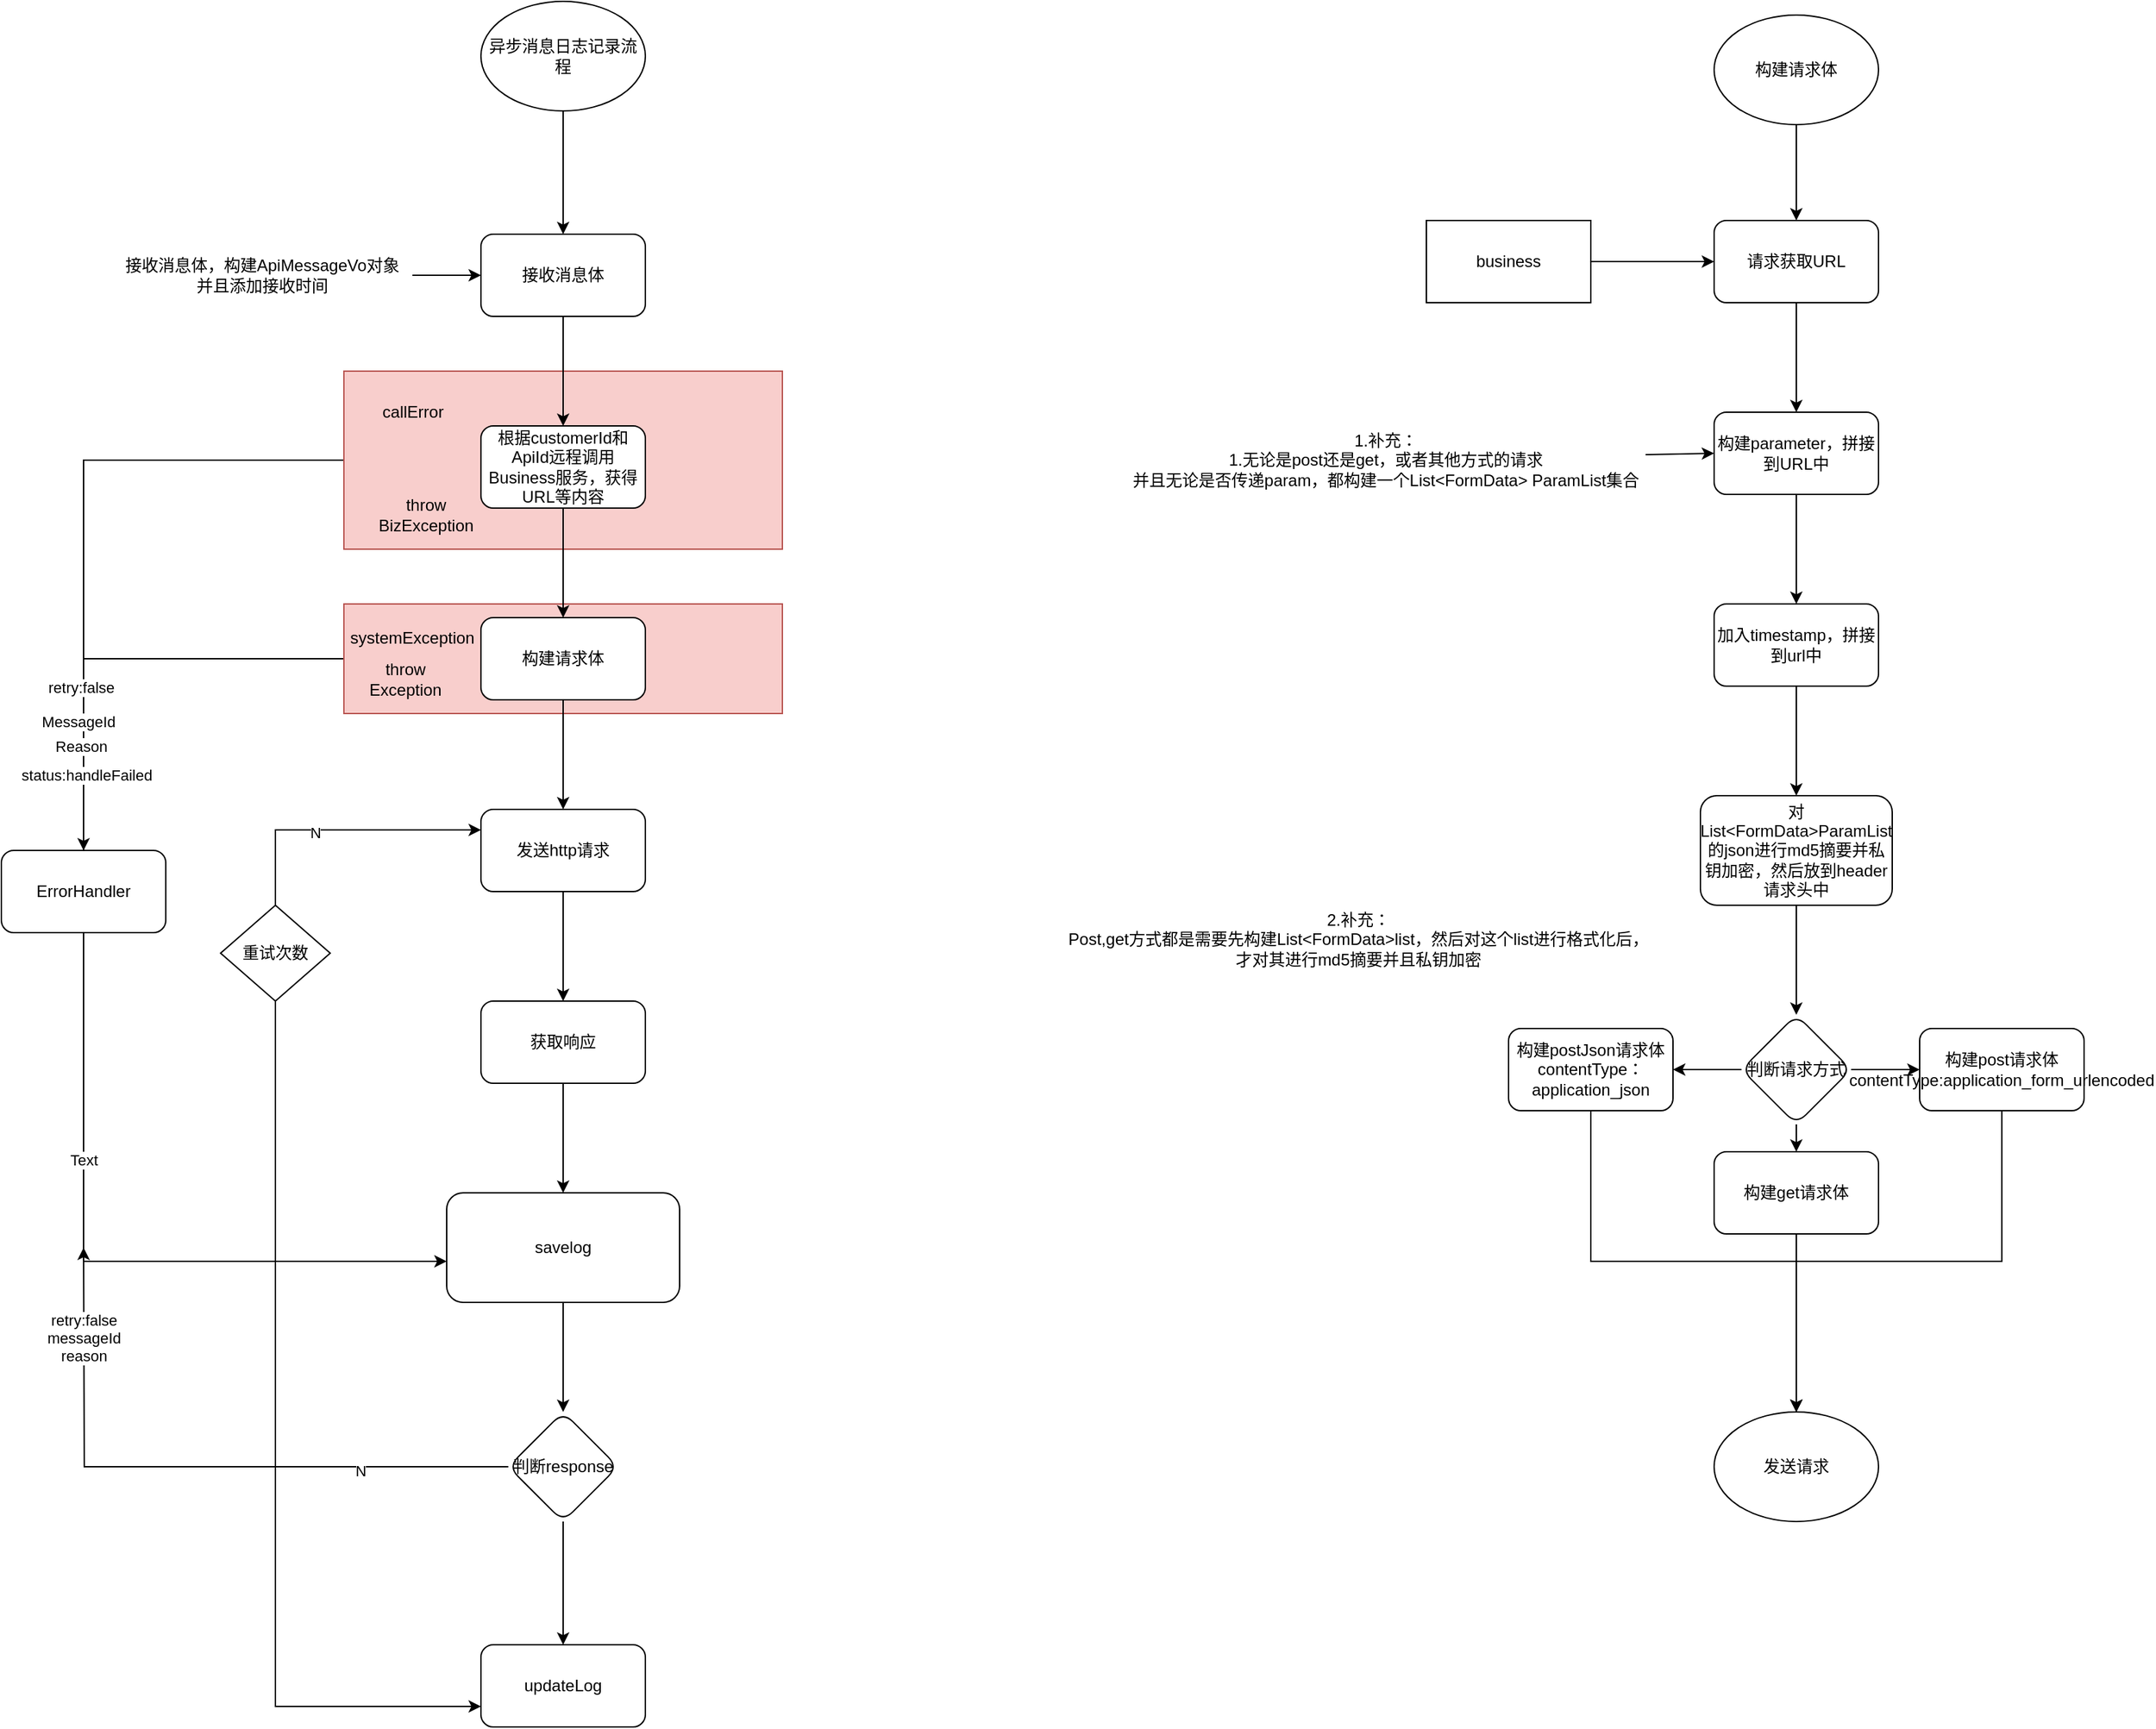 <mxfile version="19.0.1" type="github">
  <diagram id="rDEdlZcT5-OEi_sLN8wZ" name="Page-1">
    <mxGraphModel dx="3327" dy="895" grid="1" gridSize="10" guides="1" tooltips="1" connect="1" arrows="1" fold="1" page="1" pageScale="1" pageWidth="827" pageHeight="1169" math="0" shadow="0">
      <root>
        <mxCell id="0" />
        <mxCell id="1" parent="0" />
        <mxCell id="czyABVOPqD96QbsptzQa-30" style="edgeStyle=orthogonalEdgeStyle;rounded=0;orthogonalLoop=1;jettySize=auto;html=1;" edge="1" parent="1" source="czyABVOPqD96QbsptzQa-26">
          <mxGeometry relative="1" as="geometry">
            <mxPoint x="-860" y="650" as="targetPoint" />
            <Array as="points">
              <mxPoint x="-860" y="510" />
              <mxPoint x="-860" y="560" />
            </Array>
          </mxGeometry>
        </mxCell>
        <mxCell id="czyABVOPqD96QbsptzQa-26" value="" style="rounded=0;whiteSpace=wrap;html=1;fillColor=#f8cecc;strokeColor=#b85450;" vertex="1" parent="1">
          <mxGeometry x="-670" y="470" width="320" height="80" as="geometry" />
        </mxCell>
        <mxCell id="czyABVOPqD96QbsptzQa-19" style="edgeStyle=orthogonalEdgeStyle;rounded=0;orthogonalLoop=1;jettySize=auto;html=1;" edge="1" parent="1" source="czyABVOPqD96QbsptzQa-16" target="czyABVOPqD96QbsptzQa-11">
          <mxGeometry relative="1" as="geometry">
            <mxPoint x="-740" y="950" as="targetPoint" />
            <Array as="points">
              <mxPoint x="-860" y="365" />
              <mxPoint x="-860" y="950" />
            </Array>
          </mxGeometry>
        </mxCell>
        <mxCell id="czyABVOPqD96QbsptzQa-20" value="retry:false&lt;br&gt;" style="edgeLabel;html=1;align=center;verticalAlign=middle;resizable=0;points=[];" vertex="1" connectable="0" parent="czyABVOPqD96QbsptzQa-19">
          <mxGeometry x="-0.303" y="-2" relative="1" as="geometry">
            <mxPoint y="-7" as="offset" />
          </mxGeometry>
        </mxCell>
        <mxCell id="czyABVOPqD96QbsptzQa-23" value="MessageId" style="edgeLabel;html=1;align=center;verticalAlign=middle;resizable=0;points=[];" vertex="1" connectable="0" parent="czyABVOPqD96QbsptzQa-19">
          <mxGeometry x="-0.267" y="-4" relative="1" as="geometry">
            <mxPoint as="offset" />
          </mxGeometry>
        </mxCell>
        <mxCell id="czyABVOPqD96QbsptzQa-24" value="Reason" style="edgeLabel;html=1;align=center;verticalAlign=middle;resizable=0;points=[];" vertex="1" connectable="0" parent="czyABVOPqD96QbsptzQa-19">
          <mxGeometry x="-0.234" y="-2" relative="1" as="geometry">
            <mxPoint as="offset" />
          </mxGeometry>
        </mxCell>
        <mxCell id="czyABVOPqD96QbsptzQa-32" value="status:handleFailed" style="edgeLabel;html=1;align=center;verticalAlign=middle;resizable=0;points=[];" vertex="1" connectable="0" parent="czyABVOPqD96QbsptzQa-19">
          <mxGeometry x="-0.192" y="2" relative="1" as="geometry">
            <mxPoint as="offset" />
          </mxGeometry>
        </mxCell>
        <mxCell id="czyABVOPqD96QbsptzQa-42" value="Text" style="edgeLabel;html=1;align=center;verticalAlign=middle;resizable=0;points=[];" vertex="1" connectable="0" parent="czyABVOPqD96QbsptzQa-19">
          <mxGeometry x="0.345" relative="1" as="geometry">
            <mxPoint y="1" as="offset" />
          </mxGeometry>
        </mxCell>
        <mxCell id="czyABVOPqD96QbsptzQa-16" value="" style="rounded=0;whiteSpace=wrap;html=1;fillColor=#f8cecc;strokeColor=#b85450;" vertex="1" parent="1">
          <mxGeometry x="-670" y="300" width="320" height="130" as="geometry" />
        </mxCell>
        <mxCell id="kOnKvZsdh1ig8PPVlihp-6" value="" style="edgeStyle=orthogonalEdgeStyle;rounded=0;orthogonalLoop=1;jettySize=auto;html=1;" parent="1" source="kOnKvZsdh1ig8PPVlihp-1" target="kOnKvZsdh1ig8PPVlihp-3" edge="1">
          <mxGeometry relative="1" as="geometry" />
        </mxCell>
        <mxCell id="kOnKvZsdh1ig8PPVlihp-1" value="构建请求体" style="ellipse;whiteSpace=wrap;html=1;" parent="1" vertex="1">
          <mxGeometry x="330" y="40" width="120" height="80" as="geometry" />
        </mxCell>
        <mxCell id="kOnKvZsdh1ig8PPVlihp-5" value="" style="rounded=0;orthogonalLoop=1;jettySize=auto;html=1;endArrow=none;endFill=0;startArrow=classic;startFill=1;" parent="1" source="kOnKvZsdh1ig8PPVlihp-3" target="kOnKvZsdh1ig8PPVlihp-4" edge="1">
          <mxGeometry relative="1" as="geometry" />
        </mxCell>
        <mxCell id="kOnKvZsdh1ig8PPVlihp-8" value="" style="edgeStyle=orthogonalEdgeStyle;rounded=0;orthogonalLoop=1;jettySize=auto;html=1;" parent="1" source="kOnKvZsdh1ig8PPVlihp-3" target="kOnKvZsdh1ig8PPVlihp-7" edge="1">
          <mxGeometry relative="1" as="geometry" />
        </mxCell>
        <mxCell id="kOnKvZsdh1ig8PPVlihp-3" value="请求获取URL" style="rounded=1;whiteSpace=wrap;html=1;" parent="1" vertex="1">
          <mxGeometry x="330" y="190" width="120" height="60" as="geometry" />
        </mxCell>
        <mxCell id="kOnKvZsdh1ig8PPVlihp-4" value="business" style="rounded=0;whiteSpace=wrap;html=1;" parent="1" vertex="1">
          <mxGeometry x="120" y="190" width="120" height="60" as="geometry" />
        </mxCell>
        <mxCell id="kOnKvZsdh1ig8PPVlihp-10" value="" style="edgeStyle=orthogonalEdgeStyle;rounded=0;orthogonalLoop=1;jettySize=auto;html=1;" parent="1" source="kOnKvZsdh1ig8PPVlihp-7" target="kOnKvZsdh1ig8PPVlihp-9" edge="1">
          <mxGeometry relative="1" as="geometry" />
        </mxCell>
        <mxCell id="kOnKvZsdh1ig8PPVlihp-7" value="构建parameter，拼接到URL中" style="whiteSpace=wrap;html=1;rounded=1;" parent="1" vertex="1">
          <mxGeometry x="330" y="330" width="120" height="60" as="geometry" />
        </mxCell>
        <mxCell id="kOnKvZsdh1ig8PPVlihp-13" value="" style="edgeStyle=orthogonalEdgeStyle;rounded=0;orthogonalLoop=1;jettySize=auto;html=1;" parent="1" source="kOnKvZsdh1ig8PPVlihp-9" target="kOnKvZsdh1ig8PPVlihp-12" edge="1">
          <mxGeometry relative="1" as="geometry" />
        </mxCell>
        <mxCell id="kOnKvZsdh1ig8PPVlihp-9" value="加入timestamp，拼接到url中" style="whiteSpace=wrap;html=1;rounded=1;" parent="1" vertex="1">
          <mxGeometry x="330" y="470" width="120" height="60" as="geometry" />
        </mxCell>
        <mxCell id="kOnKvZsdh1ig8PPVlihp-27" style="edgeStyle=none;rounded=0;orthogonalLoop=1;jettySize=auto;html=1;entryX=0;entryY=0.5;entryDx=0;entryDy=0;startArrow=none;startFill=0;endArrow=classic;endFill=1;" parent="1" source="kOnKvZsdh1ig8PPVlihp-11" target="kOnKvZsdh1ig8PPVlihp-7" edge="1">
          <mxGeometry relative="1" as="geometry" />
        </mxCell>
        <mxCell id="kOnKvZsdh1ig8PPVlihp-11" value="1.补充：&lt;br&gt;1.无论是post还是get，或者其他方式的请求&lt;br&gt;并且无论是否传递param，都构建一个List&amp;lt;FormData&amp;gt; ParamList集合" style="text;html=1;align=center;verticalAlign=middle;resizable=0;points=[];autosize=1;strokeColor=none;fillColor=none;" parent="1" vertex="1">
          <mxGeometry x="-100" y="340" width="380" height="50" as="geometry" />
        </mxCell>
        <mxCell id="kOnKvZsdh1ig8PPVlihp-15" value="" style="edgeStyle=orthogonalEdgeStyle;rounded=0;orthogonalLoop=1;jettySize=auto;html=1;" parent="1" source="kOnKvZsdh1ig8PPVlihp-12" target="kOnKvZsdh1ig8PPVlihp-14" edge="1">
          <mxGeometry relative="1" as="geometry" />
        </mxCell>
        <mxCell id="kOnKvZsdh1ig8PPVlihp-12" value="对List&amp;lt;FormData&amp;gt;&lt;span style=&quot;&quot;&gt;ParamList的json进行md5摘要并私钥加密，然后放到header请求头中&lt;/span&gt;" style="whiteSpace=wrap;html=1;rounded=1;" parent="1" vertex="1">
          <mxGeometry x="320" y="610" width="140" height="80" as="geometry" />
        </mxCell>
        <mxCell id="kOnKvZsdh1ig8PPVlihp-17" value="" style="edgeStyle=none;rounded=0;orthogonalLoop=1;jettySize=auto;html=1;startArrow=none;startFill=0;endArrow=classic;endFill=1;" parent="1" source="kOnKvZsdh1ig8PPVlihp-14" target="kOnKvZsdh1ig8PPVlihp-16" edge="1">
          <mxGeometry relative="1" as="geometry" />
        </mxCell>
        <mxCell id="kOnKvZsdh1ig8PPVlihp-19" value="" style="edgeStyle=none;rounded=0;orthogonalLoop=1;jettySize=auto;html=1;startArrow=none;startFill=0;endArrow=classic;endFill=1;" parent="1" source="kOnKvZsdh1ig8PPVlihp-14" target="kOnKvZsdh1ig8PPVlihp-18" edge="1">
          <mxGeometry relative="1" as="geometry" />
        </mxCell>
        <mxCell id="kOnKvZsdh1ig8PPVlihp-26" style="edgeStyle=none;rounded=0;orthogonalLoop=1;jettySize=auto;html=1;exitX=1;exitY=0.5;exitDx=0;exitDy=0;startArrow=none;startFill=0;endArrow=classic;endFill=1;" parent="1" source="kOnKvZsdh1ig8PPVlihp-14" target="kOnKvZsdh1ig8PPVlihp-20" edge="1">
          <mxGeometry relative="1" as="geometry" />
        </mxCell>
        <mxCell id="kOnKvZsdh1ig8PPVlihp-14" value="判断请求方式" style="rhombus;whiteSpace=wrap;html=1;rounded=1;" parent="1" vertex="1">
          <mxGeometry x="350" y="770" width="80" height="80" as="geometry" />
        </mxCell>
        <mxCell id="kOnKvZsdh1ig8PPVlihp-35" style="edgeStyle=elbowEdgeStyle;rounded=0;orthogonalLoop=1;jettySize=auto;html=1;startArrow=none;startFill=0;endArrow=classic;endFill=1;elbow=vertical;" parent="1" source="kOnKvZsdh1ig8PPVlihp-16" target="kOnKvZsdh1ig8PPVlihp-31" edge="1">
          <mxGeometry relative="1" as="geometry" />
        </mxCell>
        <mxCell id="kOnKvZsdh1ig8PPVlihp-16" value="构建postJson请求体&lt;br&gt;contentType：application_json" style="whiteSpace=wrap;html=1;rounded=1;" parent="1" vertex="1">
          <mxGeometry x="180" y="780" width="120" height="60" as="geometry" />
        </mxCell>
        <mxCell id="kOnKvZsdh1ig8PPVlihp-36" style="edgeStyle=elbowEdgeStyle;rounded=0;orthogonalLoop=1;jettySize=auto;elbow=vertical;html=1;startArrow=none;startFill=0;endArrow=classic;endFill=1;" parent="1" source="kOnKvZsdh1ig8PPVlihp-18" target="kOnKvZsdh1ig8PPVlihp-31" edge="1">
          <mxGeometry relative="1" as="geometry" />
        </mxCell>
        <mxCell id="kOnKvZsdh1ig8PPVlihp-18" value="构建get请求体" style="whiteSpace=wrap;html=1;rounded=1;" parent="1" vertex="1">
          <mxGeometry x="330" y="870" width="120" height="60" as="geometry" />
        </mxCell>
        <mxCell id="kOnKvZsdh1ig8PPVlihp-37" style="edgeStyle=elbowEdgeStyle;rounded=0;orthogonalLoop=1;jettySize=auto;elbow=vertical;html=1;startArrow=none;startFill=0;endArrow=classic;endFill=1;" parent="1" source="kOnKvZsdh1ig8PPVlihp-20" edge="1">
          <mxGeometry relative="1" as="geometry">
            <mxPoint x="390" y="1060" as="targetPoint" />
          </mxGeometry>
        </mxCell>
        <mxCell id="kOnKvZsdh1ig8PPVlihp-20" value="构建post请求体&lt;br&gt;contentType:application_form_urlencoded" style="whiteSpace=wrap;html=1;rounded=1;" parent="1" vertex="1">
          <mxGeometry x="480" y="780" width="120" height="60" as="geometry" />
        </mxCell>
        <mxCell id="kOnKvZsdh1ig8PPVlihp-31" value="发送请求" style="ellipse;whiteSpace=wrap;html=1;" parent="1" vertex="1">
          <mxGeometry x="330" y="1060" width="120" height="80" as="geometry" />
        </mxCell>
        <mxCell id="czyABVOPqD96QbsptzQa-1" value="2.补充：&lt;br&gt;Post,get方式都是需要先构建List&amp;lt;FormData&amp;gt;list，然后对这个list进行格式化后，&lt;br&gt;才对其进行md5摘要并且私钥加密" style="text;html=1;align=center;verticalAlign=middle;resizable=0;points=[];autosize=1;strokeColor=none;fillColor=none;" vertex="1" parent="1">
          <mxGeometry x="-150" y="690" width="440" height="50" as="geometry" />
        </mxCell>
        <mxCell id="czyABVOPqD96QbsptzQa-4" value="" style="edgeStyle=orthogonalEdgeStyle;rounded=0;orthogonalLoop=1;jettySize=auto;html=1;" edge="1" parent="1" source="czyABVOPqD96QbsptzQa-2" target="czyABVOPqD96QbsptzQa-3">
          <mxGeometry relative="1" as="geometry" />
        </mxCell>
        <mxCell id="czyABVOPqD96QbsptzQa-2" value="异步消息日志记录流程" style="ellipse;whiteSpace=wrap;html=1;" vertex="1" parent="1">
          <mxGeometry x="-570" y="30" width="120" height="80" as="geometry" />
        </mxCell>
        <mxCell id="czyABVOPqD96QbsptzQa-8" value="" style="edgeStyle=orthogonalEdgeStyle;rounded=0;orthogonalLoop=1;jettySize=auto;html=1;" edge="1" parent="1" source="czyABVOPqD96QbsptzQa-3" target="czyABVOPqD96QbsptzQa-7">
          <mxGeometry relative="1" as="geometry" />
        </mxCell>
        <mxCell id="czyABVOPqD96QbsptzQa-3" value="接收消息体" style="rounded=1;whiteSpace=wrap;html=1;" vertex="1" parent="1">
          <mxGeometry x="-570" y="200" width="120" height="60" as="geometry" />
        </mxCell>
        <mxCell id="czyABVOPqD96QbsptzQa-6" style="edgeStyle=orthogonalEdgeStyle;rounded=0;orthogonalLoop=1;jettySize=auto;html=1;" edge="1" parent="1" source="czyABVOPqD96QbsptzQa-5" target="czyABVOPqD96QbsptzQa-3">
          <mxGeometry relative="1" as="geometry" />
        </mxCell>
        <mxCell id="czyABVOPqD96QbsptzQa-5" value="接收消息体，构建ApiMessageVo对象&lt;br&gt;并且添加接收时间" style="text;html=1;align=center;verticalAlign=middle;resizable=0;points=[];autosize=1;strokeColor=none;fillColor=none;" vertex="1" parent="1">
          <mxGeometry x="-840" y="215" width="220" height="30" as="geometry" />
        </mxCell>
        <mxCell id="czyABVOPqD96QbsptzQa-10" value="" style="edgeStyle=orthogonalEdgeStyle;rounded=0;orthogonalLoop=1;jettySize=auto;html=1;" edge="1" parent="1" source="czyABVOPqD96QbsptzQa-7" target="czyABVOPqD96QbsptzQa-9">
          <mxGeometry relative="1" as="geometry" />
        </mxCell>
        <mxCell id="czyABVOPqD96QbsptzQa-7" value="根据customerId和ApiId远程调用Business服务，获得URL等内容" style="rounded=1;whiteSpace=wrap;html=1;" vertex="1" parent="1">
          <mxGeometry x="-570" y="340" width="120" height="60" as="geometry" />
        </mxCell>
        <mxCell id="czyABVOPqD96QbsptzQa-13" value="" style="edgeStyle=orthogonalEdgeStyle;rounded=0;orthogonalLoop=1;jettySize=auto;html=1;" edge="1" parent="1" source="czyABVOPqD96QbsptzQa-9" target="czyABVOPqD96QbsptzQa-12">
          <mxGeometry relative="1" as="geometry" />
        </mxCell>
        <mxCell id="czyABVOPqD96QbsptzQa-9" value="构建请求体" style="whiteSpace=wrap;html=1;rounded=1;" vertex="1" parent="1">
          <mxGeometry x="-570" y="480" width="120" height="60" as="geometry" />
        </mxCell>
        <mxCell id="czyABVOPqD96QbsptzQa-34" value="" style="edgeStyle=orthogonalEdgeStyle;rounded=0;orthogonalLoop=1;jettySize=auto;html=1;" edge="1" parent="1" source="czyABVOPqD96QbsptzQa-11" target="czyABVOPqD96QbsptzQa-33">
          <mxGeometry relative="1" as="geometry" />
        </mxCell>
        <mxCell id="czyABVOPqD96QbsptzQa-11" value="savelog" style="rounded=1;whiteSpace=wrap;html=1;" vertex="1" parent="1">
          <mxGeometry x="-595" y="900" width="170" height="80" as="geometry" />
        </mxCell>
        <mxCell id="czyABVOPqD96QbsptzQa-15" value="" style="edgeStyle=orthogonalEdgeStyle;rounded=0;orthogonalLoop=1;jettySize=auto;html=1;" edge="1" parent="1" source="czyABVOPqD96QbsptzQa-12" target="czyABVOPqD96QbsptzQa-14">
          <mxGeometry relative="1" as="geometry" />
        </mxCell>
        <mxCell id="czyABVOPqD96QbsptzQa-12" value="发送http请求" style="whiteSpace=wrap;html=1;rounded=1;" vertex="1" parent="1">
          <mxGeometry x="-570" y="620" width="120" height="60" as="geometry" />
        </mxCell>
        <mxCell id="czyABVOPqD96QbsptzQa-18" style="edgeStyle=orthogonalEdgeStyle;rounded=0;orthogonalLoop=1;jettySize=auto;html=1;" edge="1" parent="1" source="czyABVOPqD96QbsptzQa-14" target="czyABVOPqD96QbsptzQa-11">
          <mxGeometry relative="1" as="geometry" />
        </mxCell>
        <mxCell id="czyABVOPqD96QbsptzQa-14" value="获取响应" style="whiteSpace=wrap;html=1;rounded=1;" vertex="1" parent="1">
          <mxGeometry x="-570" y="760" width="120" height="60" as="geometry" />
        </mxCell>
        <mxCell id="czyABVOPqD96QbsptzQa-17" value="callError" style="text;html=1;align=center;verticalAlign=middle;resizable=0;points=[];autosize=1;strokeColor=none;fillColor=none;" vertex="1" parent="1">
          <mxGeometry x="-650" y="320" width="60" height="20" as="geometry" />
        </mxCell>
        <mxCell id="czyABVOPqD96QbsptzQa-21" value="throw BizException" style="text;html=1;strokeColor=none;fillColor=none;align=center;verticalAlign=middle;whiteSpace=wrap;rounded=0;" vertex="1" parent="1">
          <mxGeometry x="-640" y="390" width="60" height="30" as="geometry" />
        </mxCell>
        <mxCell id="czyABVOPqD96QbsptzQa-27" value="systemException" style="text;html=1;strokeColor=none;fillColor=none;align=center;verticalAlign=middle;whiteSpace=wrap;rounded=0;" vertex="1" parent="1">
          <mxGeometry x="-650" y="480" width="60" height="30" as="geometry" />
        </mxCell>
        <mxCell id="czyABVOPqD96QbsptzQa-29" value="ErrorHandler" style="rounded=1;whiteSpace=wrap;html=1;" vertex="1" parent="1">
          <mxGeometry x="-920" y="650" width="120" height="60" as="geometry" />
        </mxCell>
        <mxCell id="czyABVOPqD96QbsptzQa-31" value="throw Exception" style="text;html=1;strokeColor=none;fillColor=none;align=center;verticalAlign=middle;whiteSpace=wrap;rounded=0;" vertex="1" parent="1">
          <mxGeometry x="-655" y="510" width="60" height="30" as="geometry" />
        </mxCell>
        <mxCell id="czyABVOPqD96QbsptzQa-35" style="edgeStyle=orthogonalEdgeStyle;rounded=0;orthogonalLoop=1;jettySize=auto;html=1;" edge="1" parent="1" source="czyABVOPqD96QbsptzQa-33">
          <mxGeometry relative="1" as="geometry">
            <mxPoint x="-860" y="940" as="targetPoint" />
          </mxGeometry>
        </mxCell>
        <mxCell id="czyABVOPqD96QbsptzQa-41" value="N" style="edgeLabel;html=1;align=center;verticalAlign=middle;resizable=0;points=[];" vertex="1" connectable="0" parent="czyABVOPqD96QbsptzQa-35">
          <mxGeometry x="-0.542" y="3" relative="1" as="geometry">
            <mxPoint x="-1" as="offset" />
          </mxGeometry>
        </mxCell>
        <mxCell id="czyABVOPqD96QbsptzQa-43" value="retry:false&lt;br&gt;messageId&lt;br&gt;reason" style="edgeLabel;html=1;align=center;verticalAlign=middle;resizable=0;points=[];" vertex="1" connectable="0" parent="czyABVOPqD96QbsptzQa-35">
          <mxGeometry x="0.718" relative="1" as="geometry">
            <mxPoint as="offset" />
          </mxGeometry>
        </mxCell>
        <mxCell id="czyABVOPqD96QbsptzQa-45" value="" style="edgeStyle=orthogonalEdgeStyle;rounded=0;orthogonalLoop=1;jettySize=auto;html=1;" edge="1" parent="1" source="czyABVOPqD96QbsptzQa-33" target="czyABVOPqD96QbsptzQa-44">
          <mxGeometry relative="1" as="geometry" />
        </mxCell>
        <mxCell id="czyABVOPqD96QbsptzQa-33" value="判断response" style="rhombus;whiteSpace=wrap;html=1;rounded=1;" vertex="1" parent="1">
          <mxGeometry x="-550" y="1060" width="80" height="80" as="geometry" />
        </mxCell>
        <mxCell id="czyABVOPqD96QbsptzQa-38" style="edgeStyle=orthogonalEdgeStyle;rounded=0;orthogonalLoop=1;jettySize=auto;html=1;entryX=0;entryY=0.25;entryDx=0;entryDy=0;" edge="1" parent="1" source="czyABVOPqD96QbsptzQa-37" target="czyABVOPqD96QbsptzQa-12">
          <mxGeometry relative="1" as="geometry">
            <mxPoint x="-720" y="620" as="targetPoint" />
            <Array as="points">
              <mxPoint x="-720" y="635" />
            </Array>
          </mxGeometry>
        </mxCell>
        <mxCell id="czyABVOPqD96QbsptzQa-39" value="N" style="edgeLabel;html=1;align=center;verticalAlign=middle;resizable=0;points=[];" vertex="1" connectable="0" parent="czyABVOPqD96QbsptzQa-38">
          <mxGeometry x="-0.187" y="-2" relative="1" as="geometry">
            <mxPoint as="offset" />
          </mxGeometry>
        </mxCell>
        <mxCell id="czyABVOPqD96QbsptzQa-40" style="edgeStyle=orthogonalEdgeStyle;rounded=0;orthogonalLoop=1;jettySize=auto;html=1;exitX=0.5;exitY=1;exitDx=0;exitDy=0;entryX=0;entryY=0.75;entryDx=0;entryDy=0;" edge="1" parent="1" source="czyABVOPqD96QbsptzQa-37" target="czyABVOPqD96QbsptzQa-44">
          <mxGeometry relative="1" as="geometry">
            <mxPoint x="-720" y="1260" as="targetPoint" />
          </mxGeometry>
        </mxCell>
        <mxCell id="czyABVOPqD96QbsptzQa-37" value="重试次数" style="rhombus;whiteSpace=wrap;html=1;" vertex="1" parent="1">
          <mxGeometry x="-760" y="690" width="80" height="70" as="geometry" />
        </mxCell>
        <mxCell id="czyABVOPqD96QbsptzQa-44" value="updateLog" style="whiteSpace=wrap;html=1;rounded=1;" vertex="1" parent="1">
          <mxGeometry x="-570" y="1230" width="120" height="60" as="geometry" />
        </mxCell>
      </root>
    </mxGraphModel>
  </diagram>
</mxfile>
